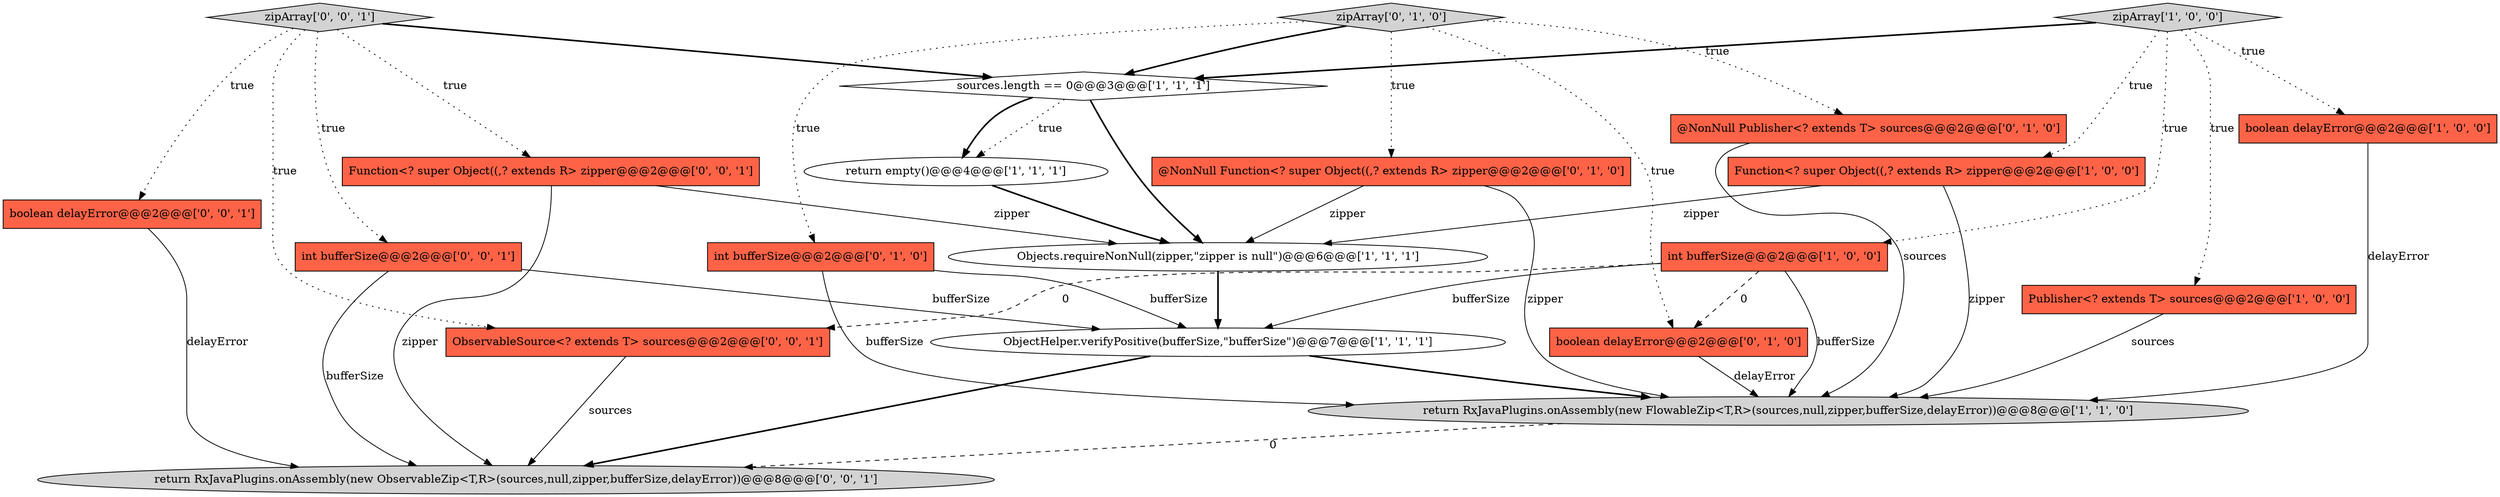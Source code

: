 digraph {
4 [style = filled, label = "boolean delayError@@@2@@@['1', '0', '0']", fillcolor = tomato, shape = box image = "AAA0AAABBB1BBB"];
1 [style = filled, label = "zipArray['1', '0', '0']", fillcolor = lightgray, shape = diamond image = "AAA0AAABBB1BBB"];
15 [style = filled, label = "boolean delayError@@@2@@@['0', '0', '1']", fillcolor = tomato, shape = box image = "AAA0AAABBB3BBB"];
16 [style = filled, label = "int bufferSize@@@2@@@['0', '0', '1']", fillcolor = tomato, shape = box image = "AAA0AAABBB3BBB"];
5 [style = filled, label = "return empty()@@@4@@@['1', '1', '1']", fillcolor = white, shape = ellipse image = "AAA0AAABBB1BBB"];
20 [style = filled, label = "zipArray['0', '0', '1']", fillcolor = lightgray, shape = diamond image = "AAA0AAABBB3BBB"];
0 [style = filled, label = "sources.length == 0@@@3@@@['1', '1', '1']", fillcolor = white, shape = diamond image = "AAA0AAABBB1BBB"];
14 [style = filled, label = "boolean delayError@@@2@@@['0', '1', '0']", fillcolor = tomato, shape = box image = "AAA1AAABBB2BBB"];
2 [style = filled, label = "Publisher<? extends T> sources@@@2@@@['1', '0', '0']", fillcolor = tomato, shape = box image = "AAA0AAABBB1BBB"];
6 [style = filled, label = "Function<? super Object((,? extends R> zipper@@@2@@@['1', '0', '0']", fillcolor = tomato, shape = box image = "AAA0AAABBB1BBB"];
7 [style = filled, label = "return RxJavaPlugins.onAssembly(new FlowableZip<T,R>(sources,null,zipper,bufferSize,delayError))@@@8@@@['1', '1', '0']", fillcolor = lightgray, shape = ellipse image = "AAA0AAABBB1BBB"];
13 [style = filled, label = "@NonNull Function<? super Object((,? extends R> zipper@@@2@@@['0', '1', '0']", fillcolor = tomato, shape = box image = "AAA0AAABBB2BBB"];
17 [style = filled, label = "return RxJavaPlugins.onAssembly(new ObservableZip<T,R>(sources,null,zipper,bufferSize,delayError))@@@8@@@['0', '0', '1']", fillcolor = lightgray, shape = ellipse image = "AAA0AAABBB3BBB"];
3 [style = filled, label = "Objects.requireNonNull(zipper,\"zipper is null\")@@@6@@@['1', '1', '1']", fillcolor = white, shape = ellipse image = "AAA0AAABBB1BBB"];
12 [style = filled, label = "int bufferSize@@@2@@@['0', '1', '0']", fillcolor = tomato, shape = box image = "AAA0AAABBB2BBB"];
19 [style = filled, label = "ObservableSource<? extends T> sources@@@2@@@['0', '0', '1']", fillcolor = tomato, shape = box image = "AAA0AAABBB3BBB"];
10 [style = filled, label = "zipArray['0', '1', '0']", fillcolor = lightgray, shape = diamond image = "AAA0AAABBB2BBB"];
11 [style = filled, label = "@NonNull Publisher<? extends T> sources@@@2@@@['0', '1', '0']", fillcolor = tomato, shape = box image = "AAA0AAABBB2BBB"];
8 [style = filled, label = "int bufferSize@@@2@@@['1', '0', '0']", fillcolor = tomato, shape = box image = "AAA1AAABBB1BBB"];
9 [style = filled, label = "ObjectHelper.verifyPositive(bufferSize,\"bufferSize\")@@@7@@@['1', '1', '1']", fillcolor = white, shape = ellipse image = "AAA0AAABBB1BBB"];
18 [style = filled, label = "Function<? super Object((,? extends R> zipper@@@2@@@['0', '0', '1']", fillcolor = tomato, shape = box image = "AAA0AAABBB3BBB"];
0->3 [style = bold, label=""];
5->3 [style = bold, label=""];
8->19 [style = dashed, label="0"];
10->12 [style = dotted, label="true"];
0->5 [style = dotted, label="true"];
12->9 [style = solid, label="bufferSize"];
13->3 [style = solid, label="zipper"];
7->17 [style = dashed, label="0"];
14->7 [style = solid, label="delayError"];
16->17 [style = solid, label="bufferSize"];
20->0 [style = bold, label=""];
18->3 [style = solid, label="zipper"];
20->15 [style = dotted, label="true"];
9->17 [style = bold, label=""];
1->4 [style = dotted, label="true"];
1->0 [style = bold, label=""];
8->7 [style = solid, label="bufferSize"];
8->14 [style = dashed, label="0"];
9->7 [style = bold, label=""];
16->9 [style = solid, label="bufferSize"];
10->14 [style = dotted, label="true"];
3->9 [style = bold, label=""];
2->7 [style = solid, label="sources"];
19->17 [style = solid, label="sources"];
10->13 [style = dotted, label="true"];
10->11 [style = dotted, label="true"];
13->7 [style = solid, label="zipper"];
6->3 [style = solid, label="zipper"];
10->0 [style = bold, label=""];
4->7 [style = solid, label="delayError"];
1->8 [style = dotted, label="true"];
20->18 [style = dotted, label="true"];
8->9 [style = solid, label="bufferSize"];
12->7 [style = solid, label="bufferSize"];
1->6 [style = dotted, label="true"];
20->19 [style = dotted, label="true"];
11->7 [style = solid, label="sources"];
18->17 [style = solid, label="zipper"];
1->2 [style = dotted, label="true"];
15->17 [style = solid, label="delayError"];
6->7 [style = solid, label="zipper"];
20->16 [style = dotted, label="true"];
0->5 [style = bold, label=""];
}
